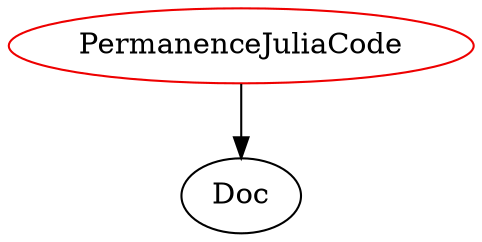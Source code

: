 digraph permanencejuliacode{
PermanenceJuliaCode	[shape=oval, color=red2, label="PermanenceJuliaCode"];
PermanenceJuliaCode -> Doc;
}
